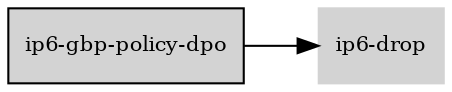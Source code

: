 digraph "ip6_gbp_policy_dpo_subgraph" {
  rankdir=LR;
  node [shape=box, style=filled, fontsize=10, color=lightgray, fontcolor=black, fillcolor=lightgray];
  "ip6-gbp-policy-dpo" [color=black, fontcolor=black, fillcolor=lightgray];
  edge [fontsize=8];
  "ip6-gbp-policy-dpo" -> "ip6-drop";
}
